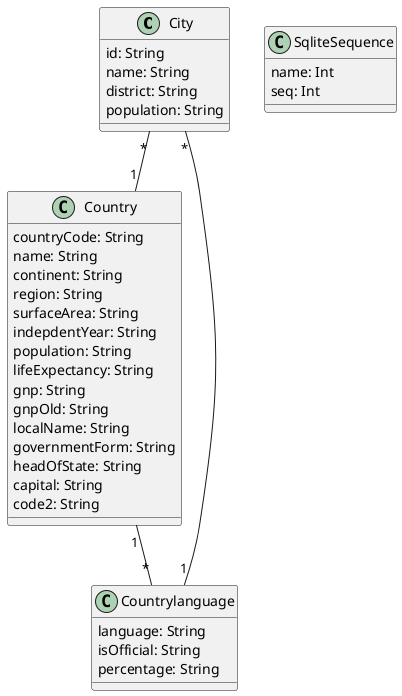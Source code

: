 @startuml "World1"


class City{
  id: String
  name: String
  district: String
  population: String
}

class SqliteSequence{
  name: Int
  seq: Int
}

class Country{
  countryCode: String    
  name: String
  continent: String
  region: String
  surfaceArea: String
  indepdentYear: String
  population: String
  lifeExpectancy: String
  gnp: String
  gnpOld: String
  localName: String
  governmentForm: String
  headOfState: String
  capital: String
  code2: String
}

class Countrylanguage{
  language: String
  isOfficial: String
  percentage: String
}



City "*" -- "1" Countrylanguage

City "*" -- "1" Country

Country "1" -- "*" Countrylanguage


@enduml